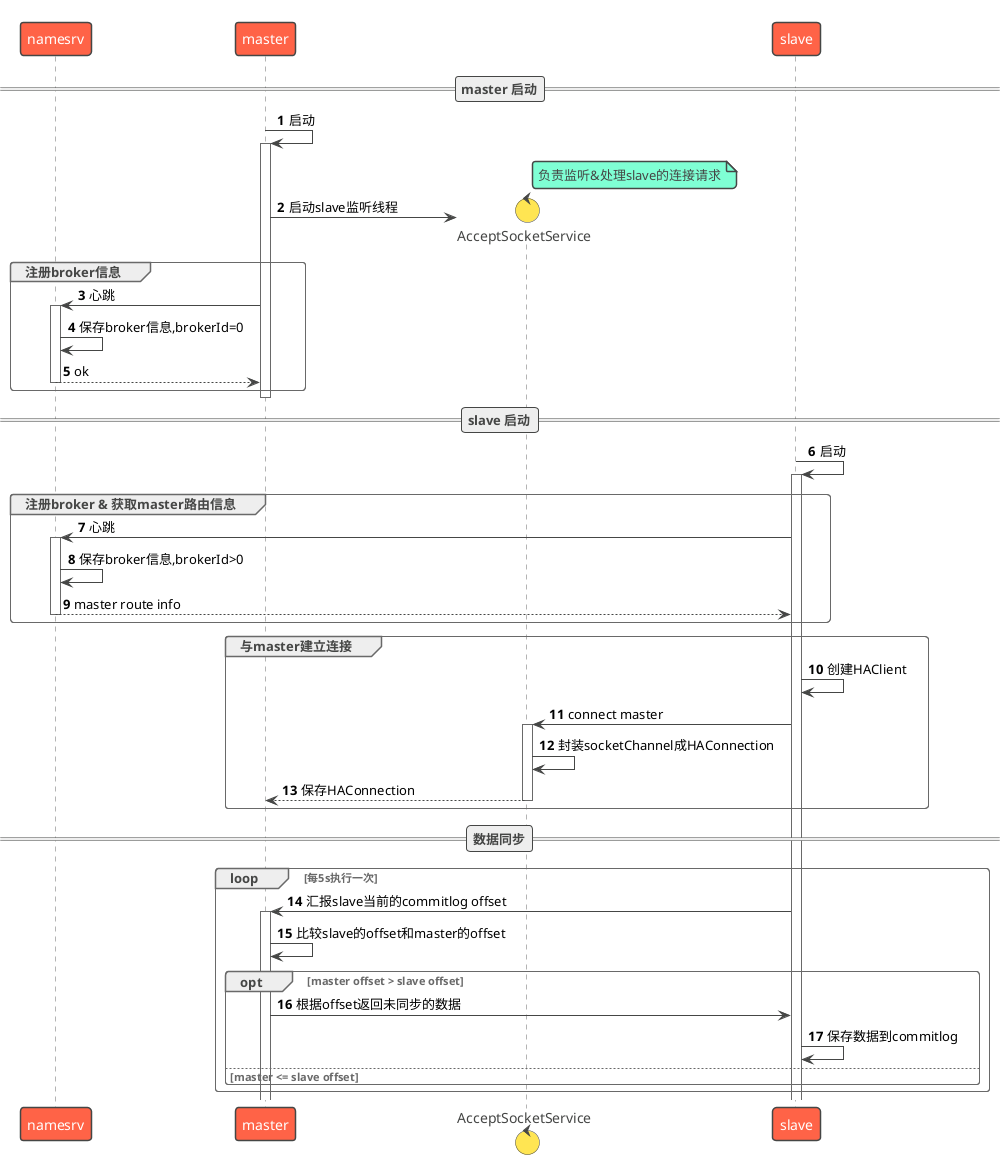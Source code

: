 @startuml
!theme vibrant
autonumber
participant namesrv

==master 启动==
master -> master ++: 启动
create control AcceptSocketService
note right of AcceptSocketService : 负责监听&处理slave的连接请求
master -> AcceptSocketService : 启动slave监听线程
group 注册broker信息
master -> namesrv ++: 心跳
namesrv -> namesrv : 保存broker信息,brokerId=0
namesrv --> master --: ok
end
deactivate
==slave 启动==
slave -> slave ++: 启动
group 注册broker & 获取master路由信息
slave -> namesrv ++: 心跳
namesrv -> namesrv : 保存broker信息,brokerId>0
return master route info
end
group 与master建立连接
slave -> slave : 创建HAClient
slave -> AcceptSocketService ++: connect master
AcceptSocketService -> AcceptSocketService : 封装socketChannel成HAConnection
AcceptSocketService --> master --: 保存HAConnection
end
==数据同步==
loop 每5s执行一次
    slave -> master ++: 汇报slave当前的commitlog offset
    master -> master : 比较slave的offset和master的offset
    opt master offset > slave offset
        master -> slave : 根据offset返回未同步的数据
        slave -> slave : 保存数据到commitlog
    else master <= slave offset
    end
end

@enduml